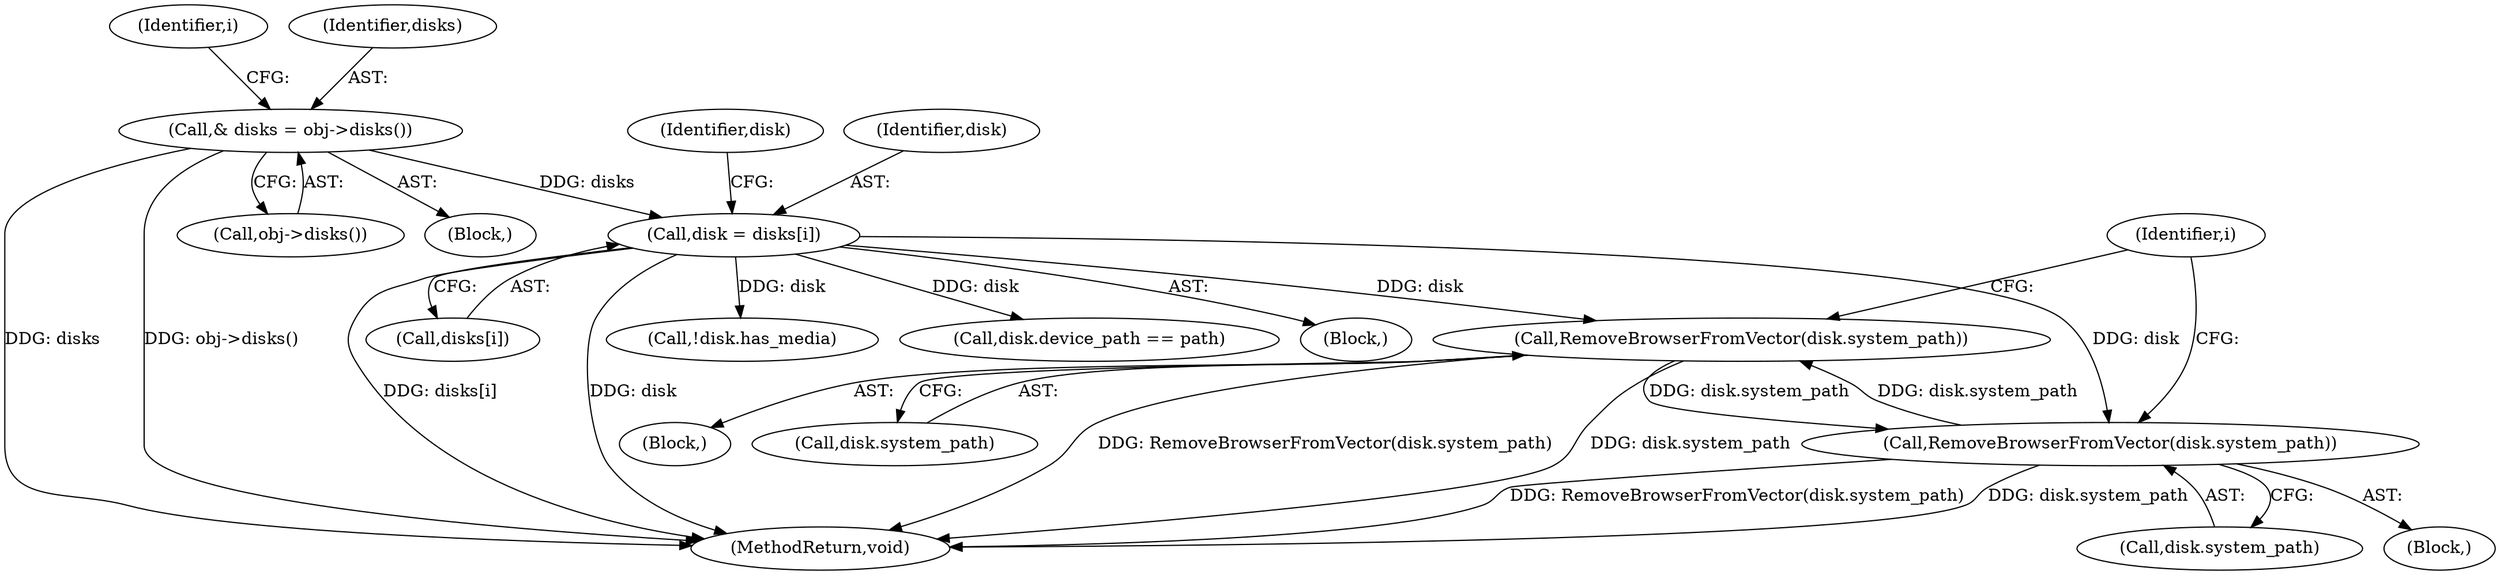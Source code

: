 digraph "0_Chrome_647c3a9f217a9236052e18c7b032669863dd1734@API" {
"1000159" [label="(Call,RemoveBrowserFromVector(disk.system_path))"];
"1000126" [label="(Call,disk = disks[i])"];
"1000111" [label="(Call,& disks = obj->disks())"];
"1000149" [label="(Call,RemoveBrowserFromVector(disk.system_path))"];
"1000159" [label="(Call,RemoveBrowserFromVector(disk.system_path))"];
"1000132" [label="(Call,disk.device_path == path)"];
"1000124" [label="(Block,)"];
"1000149" [label="(Call,RemoveBrowserFromVector(disk.system_path))"];
"1000127" [label="(Identifier,disk)"];
"1000111" [label="(Call,& disks = obj->disks())"];
"1000117" [label="(Identifier,i)"];
"1000148" [label="(Block,)"];
"1000109" [label="(Block,)"];
"1000159" [label="(Call,RemoveBrowserFromVector(disk.system_path))"];
"1000150" [label="(Call,disk.system_path)"];
"1000160" [label="(Call,disk.system_path)"];
"1000123" [label="(Identifier,i)"];
"1000128" [label="(Call,disks[i])"];
"1000329" [label="(MethodReturn,void)"];
"1000134" [label="(Identifier,disk)"];
"1000144" [label="(Call,!disk.has_media)"];
"1000158" [label="(Block,)"];
"1000113" [label="(Call,obj->disks())"];
"1000126" [label="(Call,disk = disks[i])"];
"1000112" [label="(Identifier,disks)"];
"1000159" -> "1000158"  [label="AST: "];
"1000159" -> "1000160"  [label="CFG: "];
"1000160" -> "1000159"  [label="AST: "];
"1000123" -> "1000159"  [label="CFG: "];
"1000159" -> "1000329"  [label="DDG: RemoveBrowserFromVector(disk.system_path)"];
"1000159" -> "1000329"  [label="DDG: disk.system_path"];
"1000159" -> "1000149"  [label="DDG: disk.system_path"];
"1000126" -> "1000159"  [label="DDG: disk"];
"1000149" -> "1000159"  [label="DDG: disk.system_path"];
"1000126" -> "1000124"  [label="AST: "];
"1000126" -> "1000128"  [label="CFG: "];
"1000127" -> "1000126"  [label="AST: "];
"1000128" -> "1000126"  [label="AST: "];
"1000134" -> "1000126"  [label="CFG: "];
"1000126" -> "1000329"  [label="DDG: disk"];
"1000126" -> "1000329"  [label="DDG: disks[i]"];
"1000111" -> "1000126"  [label="DDG: disks"];
"1000126" -> "1000132"  [label="DDG: disk"];
"1000126" -> "1000144"  [label="DDG: disk"];
"1000126" -> "1000149"  [label="DDG: disk"];
"1000111" -> "1000109"  [label="AST: "];
"1000111" -> "1000113"  [label="CFG: "];
"1000112" -> "1000111"  [label="AST: "];
"1000113" -> "1000111"  [label="AST: "];
"1000117" -> "1000111"  [label="CFG: "];
"1000111" -> "1000329"  [label="DDG: disks"];
"1000111" -> "1000329"  [label="DDG: obj->disks()"];
"1000149" -> "1000148"  [label="AST: "];
"1000149" -> "1000150"  [label="CFG: "];
"1000150" -> "1000149"  [label="AST: "];
"1000123" -> "1000149"  [label="CFG: "];
"1000149" -> "1000329"  [label="DDG: RemoveBrowserFromVector(disk.system_path)"];
"1000149" -> "1000329"  [label="DDG: disk.system_path"];
}
